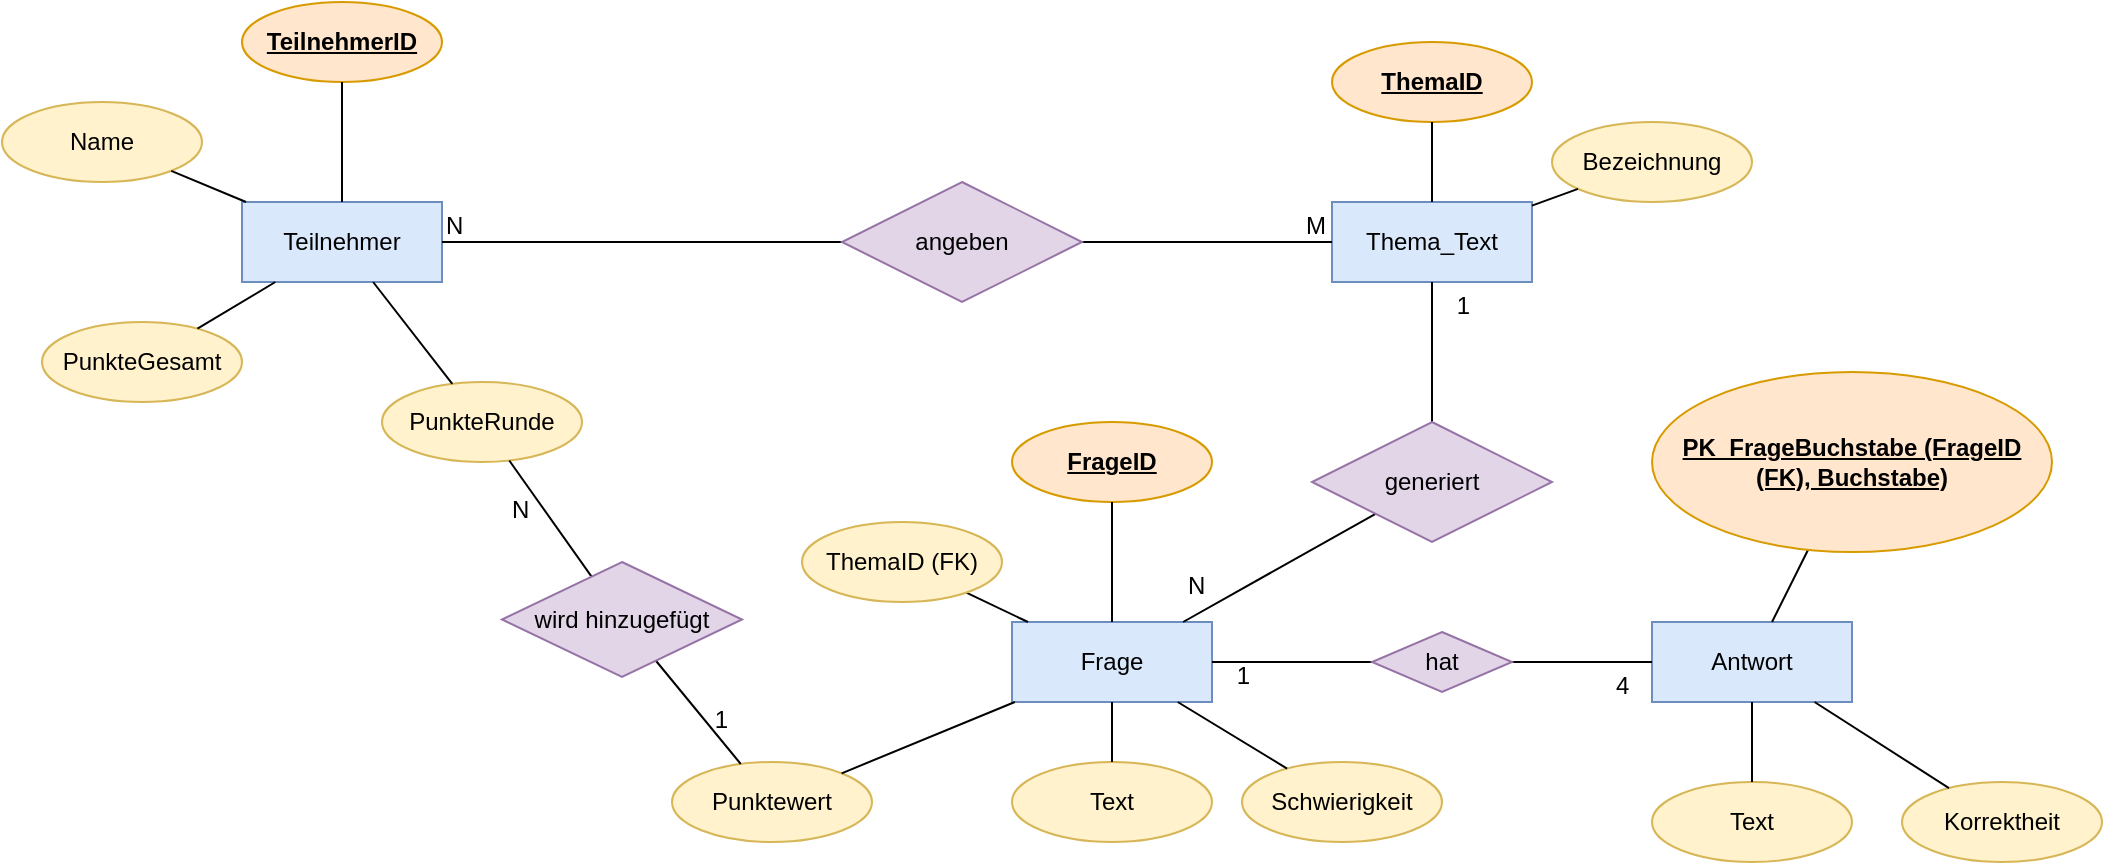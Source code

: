 <mxfile version="22.0.8" type="device">
  <diagram id="R2lEEEUBdFMjLlhIrx00" name="Page-1">
    <mxGraphModel dx="1050" dy="566" grid="1" gridSize="10" guides="1" tooltips="1" connect="1" arrows="1" fold="1" page="1" pageScale="1" pageWidth="850" pageHeight="1100" math="0" shadow="0" extFonts="Permanent Marker^https://fonts.googleapis.com/css?family=Permanent+Marker">
      <root>
        <mxCell id="0" />
        <mxCell id="1" parent="0" />
        <mxCell id="4H7mBzw6RWHi0SX0nkWX-11" value="&lt;div&gt;Teilnehmer&lt;/div&gt;" style="whiteSpace=wrap;html=1;align=center;fillColor=#dae8fc;strokeColor=#6c8ebf;" parent="1" vertex="1">
          <mxGeometry x="160" y="140" width="100" height="40" as="geometry" />
        </mxCell>
        <mxCell id="4H7mBzw6RWHi0SX0nkWX-13" value="&lt;div&gt;PunkteGesamt&lt;/div&gt;" style="ellipse;whiteSpace=wrap;html=1;align=center;fillColor=#fff2cc;strokeColor=#d6b656;" parent="1" vertex="1">
          <mxGeometry x="60" y="200" width="100" height="40" as="geometry" />
        </mxCell>
        <mxCell id="4H7mBzw6RWHi0SX0nkWX-14" value="PunkteRunde" style="ellipse;whiteSpace=wrap;html=1;align=center;fillColor=#fff2cc;strokeColor=#d6b656;" parent="1" vertex="1">
          <mxGeometry x="230" y="230" width="100" height="40" as="geometry" />
        </mxCell>
        <mxCell id="4H7mBzw6RWHi0SX0nkWX-15" value="Name" style="ellipse;whiteSpace=wrap;html=1;align=center;fillColor=#fff2cc;strokeColor=#d6b656;" parent="1" vertex="1">
          <mxGeometry x="40" y="90" width="100" height="40" as="geometry" />
        </mxCell>
        <mxCell id="x3MnHr1-KvZ2W0OG3CAU-8" value="&lt;b&gt;TeilnehmerID&lt;/b&gt;" style="ellipse;whiteSpace=wrap;html=1;align=center;fontStyle=4;fillColor=#ffe6cc;strokeColor=#d79b00;" parent="1" vertex="1">
          <mxGeometry x="160" y="40" width="100" height="40" as="geometry" />
        </mxCell>
        <mxCell id="x3MnHr1-KvZ2W0OG3CAU-10" value="&lt;div&gt;Frage&lt;/div&gt;" style="whiteSpace=wrap;html=1;align=center;fillColor=#dae8fc;strokeColor=#6c8ebf;" parent="1" vertex="1">
          <mxGeometry x="545" y="350" width="100" height="40" as="geometry" />
        </mxCell>
        <mxCell id="x3MnHr1-KvZ2W0OG3CAU-11" value="&lt;div&gt;Thema_Text&lt;/div&gt;" style="whiteSpace=wrap;html=1;align=center;fillColor=#dae8fc;strokeColor=#6c8ebf;" parent="1" vertex="1">
          <mxGeometry x="705" y="140" width="100" height="40" as="geometry" />
        </mxCell>
        <mxCell id="x3MnHr1-KvZ2W0OG3CAU-12" value="&lt;div&gt;Antwort&lt;/div&gt;" style="whiteSpace=wrap;html=1;align=center;fillColor=#dae8fc;strokeColor=#6c8ebf;" parent="1" vertex="1">
          <mxGeometry x="865" y="350" width="100" height="40" as="geometry" />
        </mxCell>
        <mxCell id="x3MnHr1-KvZ2W0OG3CAU-13" value="" style="endArrow=none;html=1;rounded=0;" parent="1" source="x3MnHr1-KvZ2W0OG3CAU-16" target="x3MnHr1-KvZ2W0OG3CAU-11" edge="1">
          <mxGeometry relative="1" as="geometry">
            <mxPoint x="610" y="160" as="sourcePoint" />
            <mxPoint x="795" y="120" as="targetPoint" />
          </mxGeometry>
        </mxCell>
        <mxCell id="x3MnHr1-KvZ2W0OG3CAU-15" value="M" style="resizable=0;html=1;whiteSpace=wrap;align=right;verticalAlign=bottom;" parent="x3MnHr1-KvZ2W0OG3CAU-13" connectable="0" vertex="1">
          <mxGeometry x="1" relative="1" as="geometry">
            <mxPoint x="-2" as="offset" />
          </mxGeometry>
        </mxCell>
        <mxCell id="x3MnHr1-KvZ2W0OG3CAU-17" value="" style="endArrow=none;html=1;rounded=0;" parent="1" source="4H7mBzw6RWHi0SX0nkWX-11" target="x3MnHr1-KvZ2W0OG3CAU-16" edge="1">
          <mxGeometry relative="1" as="geometry">
            <mxPoint x="320" y="100" as="sourcePoint" />
            <mxPoint x="510" y="100" as="targetPoint" />
          </mxGeometry>
        </mxCell>
        <mxCell id="x3MnHr1-KvZ2W0OG3CAU-18" value="N" style="resizable=0;html=1;whiteSpace=wrap;align=left;verticalAlign=bottom;" parent="x3MnHr1-KvZ2W0OG3CAU-17" connectable="0" vertex="1">
          <mxGeometry x="-1" relative="1" as="geometry" />
        </mxCell>
        <mxCell id="x3MnHr1-KvZ2W0OG3CAU-16" value="angeben" style="shape=rhombus;perimeter=rhombusPerimeter;whiteSpace=wrap;html=1;align=center;fillColor=#e1d5e7;strokeColor=#9673a6;" parent="1" vertex="1">
          <mxGeometry x="460" y="130" width="120" height="60" as="geometry" />
        </mxCell>
        <mxCell id="x3MnHr1-KvZ2W0OG3CAU-23" value="" style="endArrow=none;html=1;rounded=0;" parent="1" source="x3MnHr1-KvZ2W0OG3CAU-22" target="x3MnHr1-KvZ2W0OG3CAU-11" edge="1">
          <mxGeometry relative="1" as="geometry">
            <mxPoint x="495" y="300" as="sourcePoint" />
            <mxPoint x="655" y="300" as="targetPoint" />
            <Array as="points" />
          </mxGeometry>
        </mxCell>
        <mxCell id="x3MnHr1-KvZ2W0OG3CAU-25" value="1" style="resizable=0;html=1;whiteSpace=wrap;align=right;verticalAlign=bottom;" parent="x3MnHr1-KvZ2W0OG3CAU-23" connectable="0" vertex="1">
          <mxGeometry x="1" relative="1" as="geometry">
            <mxPoint x="20" y="20" as="offset" />
          </mxGeometry>
        </mxCell>
        <mxCell id="x3MnHr1-KvZ2W0OG3CAU-29" value="" style="endArrow=none;html=1;rounded=0;" parent="1" source="x3MnHr1-KvZ2W0OG3CAU-10" target="x3MnHr1-KvZ2W0OG3CAU-22" edge="1">
          <mxGeometry relative="1" as="geometry">
            <mxPoint x="630.556" y="350" as="sourcePoint" />
            <mxPoint x="758" y="180" as="targetPoint" />
            <Array as="points" />
          </mxGeometry>
        </mxCell>
        <mxCell id="x3MnHr1-KvZ2W0OG3CAU-30" value="N" style="resizable=0;html=1;whiteSpace=wrap;align=left;verticalAlign=bottom;" parent="x3MnHr1-KvZ2W0OG3CAU-29" connectable="0" vertex="1">
          <mxGeometry x="-1" relative="1" as="geometry">
            <mxPoint y="-10" as="offset" />
          </mxGeometry>
        </mxCell>
        <mxCell id="x3MnHr1-KvZ2W0OG3CAU-22" value="generiert" style="shape=rhombus;perimeter=rhombusPerimeter;whiteSpace=wrap;html=1;align=center;fillColor=#e1d5e7;strokeColor=#9673a6;" parent="1" vertex="1">
          <mxGeometry x="695" y="250" width="120" height="60" as="geometry" />
        </mxCell>
        <mxCell id="x3MnHr1-KvZ2W0OG3CAU-33" value="" style="endArrow=none;html=1;rounded=0;" parent="1" source="x3MnHr1-KvZ2W0OG3CAU-21" target="x3MnHr1-KvZ2W0OG3CAU-10" edge="1">
          <mxGeometry relative="1" as="geometry">
            <mxPoint x="725" y="460" as="sourcePoint" />
            <mxPoint x="645" y="370" as="targetPoint" />
          </mxGeometry>
        </mxCell>
        <mxCell id="x3MnHr1-KvZ2W0OG3CAU-35" value="1" style="resizable=0;html=1;whiteSpace=wrap;align=right;verticalAlign=bottom;" parent="x3MnHr1-KvZ2W0OG3CAU-33" connectable="0" vertex="1">
          <mxGeometry x="1" relative="1" as="geometry">
            <mxPoint x="20" y="15" as="offset" />
          </mxGeometry>
        </mxCell>
        <mxCell id="x3MnHr1-KvZ2W0OG3CAU-36" value="" style="endArrow=none;html=1;rounded=0;" parent="1" source="x3MnHr1-KvZ2W0OG3CAU-12" target="x3MnHr1-KvZ2W0OG3CAU-21" edge="1">
          <mxGeometry relative="1" as="geometry">
            <mxPoint x="865" y="370" as="sourcePoint" />
            <mxPoint x="645" y="370" as="targetPoint" />
          </mxGeometry>
        </mxCell>
        <mxCell id="x3MnHr1-KvZ2W0OG3CAU-37" value="4" style="resizable=0;html=1;whiteSpace=wrap;align=left;verticalAlign=bottom;" parent="x3MnHr1-KvZ2W0OG3CAU-36" connectable="0" vertex="1">
          <mxGeometry x="-1" relative="1" as="geometry">
            <mxPoint x="-20" y="20" as="offset" />
          </mxGeometry>
        </mxCell>
        <mxCell id="x3MnHr1-KvZ2W0OG3CAU-21" value="hat" style="shape=rhombus;perimeter=rhombusPerimeter;whiteSpace=wrap;html=1;align=center;fillColor=#e1d5e7;strokeColor=#9673a6;" parent="1" vertex="1">
          <mxGeometry x="725" y="355" width="70" height="30" as="geometry" />
        </mxCell>
        <mxCell id="x3MnHr1-KvZ2W0OG3CAU-39" value="Korrektheit" style="ellipse;whiteSpace=wrap;html=1;align=center;fillColor=#fff2cc;strokeColor=#d6b656;" parent="1" vertex="1">
          <mxGeometry x="990" y="430" width="100" height="40" as="geometry" />
        </mxCell>
        <mxCell id="x3MnHr1-KvZ2W0OG3CAU-42" value="Schwierigkeit" style="ellipse;whiteSpace=wrap;html=1;align=center;fillColor=#fff2cc;strokeColor=#d6b656;" parent="1" vertex="1">
          <mxGeometry x="660" y="420" width="100" height="40" as="geometry" />
        </mxCell>
        <mxCell id="x3MnHr1-KvZ2W0OG3CAU-44" value="&lt;div&gt;Punktewert&lt;/div&gt;" style="ellipse;whiteSpace=wrap;html=1;align=center;fillColor=#fff2cc;strokeColor=#d6b656;" parent="1" vertex="1">
          <mxGeometry x="375" y="420" width="100" height="40" as="geometry" />
        </mxCell>
        <mxCell id="x3MnHr1-KvZ2W0OG3CAU-45" value="" style="endArrow=none;html=1;rounded=0;" parent="1" source="x3MnHr1-KvZ2W0OG3CAU-44" target="x3MnHr1-KvZ2W0OG3CAU-43" edge="1">
          <mxGeometry relative="1" as="geometry">
            <mxPoint x="470" y="450" as="sourcePoint" />
            <mxPoint x="620" y="340" as="targetPoint" />
          </mxGeometry>
        </mxCell>
        <mxCell id="x3MnHr1-KvZ2W0OG3CAU-47" value="1" style="resizable=0;html=1;whiteSpace=wrap;align=right;verticalAlign=bottom;" parent="x3MnHr1-KvZ2W0OG3CAU-45" connectable="0" vertex="1">
          <mxGeometry x="1" relative="1" as="geometry">
            <mxPoint x="38" y="38" as="offset" />
          </mxGeometry>
        </mxCell>
        <mxCell id="x3MnHr1-KvZ2W0OG3CAU-48" value="" style="endArrow=none;html=1;rounded=0;" parent="1" source="4H7mBzw6RWHi0SX0nkWX-14" target="x3MnHr1-KvZ2W0OG3CAU-43" edge="1">
          <mxGeometry relative="1" as="geometry">
            <mxPoint x="274" y="368" as="sourcePoint" />
            <mxPoint x="401" y="462" as="targetPoint" />
          </mxGeometry>
        </mxCell>
        <mxCell id="x3MnHr1-KvZ2W0OG3CAU-49" value="N" style="resizable=0;html=1;whiteSpace=wrap;align=left;verticalAlign=bottom;" parent="x3MnHr1-KvZ2W0OG3CAU-48" connectable="0" vertex="1">
          <mxGeometry x="-1" relative="1" as="geometry">
            <mxPoint x="-1" y="33" as="offset" />
          </mxGeometry>
        </mxCell>
        <mxCell id="x3MnHr1-KvZ2W0OG3CAU-43" value="wird hinzugefügt" style="shape=rhombus;perimeter=rhombusPerimeter;whiteSpace=wrap;html=1;align=center;fillColor=#e1d5e7;strokeColor=#9673a6;" parent="1" vertex="1">
          <mxGeometry x="290" y="320" width="120" height="57.5" as="geometry" />
        </mxCell>
        <mxCell id="x3MnHr1-KvZ2W0OG3CAU-51" value="&lt;b&gt;ThemaID&lt;/b&gt;" style="ellipse;whiteSpace=wrap;html=1;align=center;fontStyle=4;fillColor=#ffe6cc;strokeColor=#d79b00;" parent="1" vertex="1">
          <mxGeometry x="705" y="60" width="100" height="40" as="geometry" />
        </mxCell>
        <mxCell id="x3MnHr1-KvZ2W0OG3CAU-52" value="Bezeichnung" style="ellipse;whiteSpace=wrap;html=1;align=center;fillColor=#fff2cc;strokeColor=#d6b656;" parent="1" vertex="1">
          <mxGeometry x="815" y="100" width="100" height="40" as="geometry" />
        </mxCell>
        <mxCell id="x3MnHr1-KvZ2W0OG3CAU-53" value="&lt;div&gt;&lt;b&gt;FrageID&lt;/b&gt;&lt;/div&gt;" style="ellipse;whiteSpace=wrap;html=1;align=center;fontStyle=4;fillColor=#ffe6cc;strokeColor=#d79b00;" parent="1" vertex="1">
          <mxGeometry x="545" y="250" width="100" height="40" as="geometry" />
        </mxCell>
        <mxCell id="x3MnHr1-KvZ2W0OG3CAU-54" value="Text" style="ellipse;whiteSpace=wrap;html=1;align=center;fillColor=#fff2cc;strokeColor=#d6b656;" parent="1" vertex="1">
          <mxGeometry x="545" y="420" width="100" height="40" as="geometry" />
        </mxCell>
        <mxCell id="x3MnHr1-KvZ2W0OG3CAU-55" value="&lt;div&gt;Text&lt;/div&gt;" style="ellipse;whiteSpace=wrap;html=1;align=center;fillColor=#fff2cc;strokeColor=#d6b656;" parent="1" vertex="1">
          <mxGeometry x="865" y="430" width="100" height="40" as="geometry" />
        </mxCell>
        <mxCell id="x3MnHr1-KvZ2W0OG3CAU-57" value="" style="endArrow=none;html=1;rounded=0;" parent="1" source="4H7mBzw6RWHi0SX0nkWX-11" target="x3MnHr1-KvZ2W0OG3CAU-8" edge="1">
          <mxGeometry relative="1" as="geometry">
            <mxPoint x="200" y="180" as="sourcePoint" />
            <mxPoint x="200" y="100" as="targetPoint" />
          </mxGeometry>
        </mxCell>
        <mxCell id="x3MnHr1-KvZ2W0OG3CAU-58" value="" style="endArrow=none;html=1;rounded=0;" parent="1" source="4H7mBzw6RWHi0SX0nkWX-11" target="4H7mBzw6RWHi0SX0nkWX-15" edge="1">
          <mxGeometry relative="1" as="geometry">
            <mxPoint x="93.67" y="150" as="sourcePoint" />
            <mxPoint x="130" y="140" as="targetPoint" />
          </mxGeometry>
        </mxCell>
        <mxCell id="x3MnHr1-KvZ2W0OG3CAU-59" value="" style="endArrow=none;html=1;rounded=0;" parent="1" source="x3MnHr1-KvZ2W0OG3CAU-51" target="x3MnHr1-KvZ2W0OG3CAU-11" edge="1">
          <mxGeometry relative="1" as="geometry">
            <mxPoint x="390" y="280" as="sourcePoint" />
            <mxPoint x="550" y="280" as="targetPoint" />
          </mxGeometry>
        </mxCell>
        <mxCell id="x3MnHr1-KvZ2W0OG3CAU-60" value="" style="endArrow=none;html=1;rounded=0;" parent="1" source="x3MnHr1-KvZ2W0OG3CAU-11" target="x3MnHr1-KvZ2W0OG3CAU-52" edge="1">
          <mxGeometry relative="1" as="geometry">
            <mxPoint x="390" y="280" as="sourcePoint" />
            <mxPoint x="550" y="280" as="targetPoint" />
          </mxGeometry>
        </mxCell>
        <mxCell id="x3MnHr1-KvZ2W0OG3CAU-62" value="" style="endArrow=none;html=1;rounded=0;" parent="1" source="x3MnHr1-KvZ2W0OG3CAU-10" target="x3MnHr1-KvZ2W0OG3CAU-53" edge="1">
          <mxGeometry relative="1" as="geometry">
            <mxPoint x="440" y="250" as="sourcePoint" />
            <mxPoint x="600" y="250" as="targetPoint" />
          </mxGeometry>
        </mxCell>
        <mxCell id="x3MnHr1-KvZ2W0OG3CAU-63" value="" style="endArrow=none;html=1;rounded=0;" parent="1" source="x3MnHr1-KvZ2W0OG3CAU-12" target="Jp8BMERL2rHUIy3x93HC-3" edge="1">
          <mxGeometry relative="1" as="geometry">
            <mxPoint x="440" y="250" as="sourcePoint" />
            <mxPoint x="915" y="290" as="targetPoint" />
          </mxGeometry>
        </mxCell>
        <mxCell id="x3MnHr1-KvZ2W0OG3CAU-64" value="" style="endArrow=none;html=1;rounded=0;" parent="1" source="x3MnHr1-KvZ2W0OG3CAU-12" target="x3MnHr1-KvZ2W0OG3CAU-39" edge="1">
          <mxGeometry relative="1" as="geometry">
            <mxPoint x="600" y="330" as="sourcePoint" />
            <mxPoint x="760" y="330" as="targetPoint" />
          </mxGeometry>
        </mxCell>
        <mxCell id="x3MnHr1-KvZ2W0OG3CAU-65" value="" style="endArrow=none;html=1;rounded=0;" parent="1" source="x3MnHr1-KvZ2W0OG3CAU-55" target="x3MnHr1-KvZ2W0OG3CAU-12" edge="1">
          <mxGeometry relative="1" as="geometry">
            <mxPoint x="600" y="330" as="sourcePoint" />
            <mxPoint x="760" y="330" as="targetPoint" />
          </mxGeometry>
        </mxCell>
        <mxCell id="x3MnHr1-KvZ2W0OG3CAU-66" value="" style="endArrow=none;html=1;rounded=0;" parent="1" source="x3MnHr1-KvZ2W0OG3CAU-10" target="x3MnHr1-KvZ2W0OG3CAU-42" edge="1">
          <mxGeometry relative="1" as="geometry">
            <mxPoint x="600" y="330" as="sourcePoint" />
            <mxPoint x="760" y="330" as="targetPoint" />
          </mxGeometry>
        </mxCell>
        <mxCell id="x3MnHr1-KvZ2W0OG3CAU-68" value="" style="endArrow=none;html=1;rounded=0;" parent="1" source="x3MnHr1-KvZ2W0OG3CAU-10" target="x3MnHr1-KvZ2W0OG3CAU-54" edge="1">
          <mxGeometry relative="1" as="geometry">
            <mxPoint x="600" y="330" as="sourcePoint" />
            <mxPoint x="760" y="330" as="targetPoint" />
          </mxGeometry>
        </mxCell>
        <mxCell id="x3MnHr1-KvZ2W0OG3CAU-69" value="" style="endArrow=none;html=1;rounded=0;" parent="1" source="x3MnHr1-KvZ2W0OG3CAU-10" target="x3MnHr1-KvZ2W0OG3CAU-44" edge="1">
          <mxGeometry relative="1" as="geometry">
            <mxPoint x="480" y="330" as="sourcePoint" />
            <mxPoint x="640" y="330" as="targetPoint" />
          </mxGeometry>
        </mxCell>
        <mxCell id="x3MnHr1-KvZ2W0OG3CAU-73" value="" style="endArrow=none;html=1;rounded=0;" parent="1" source="4H7mBzw6RWHi0SX0nkWX-11" target="4H7mBzw6RWHi0SX0nkWX-13" edge="1">
          <mxGeometry relative="1" as="geometry">
            <mxPoint x="170" y="390" as="sourcePoint" />
            <mxPoint x="570" y="410" as="targetPoint" />
          </mxGeometry>
        </mxCell>
        <mxCell id="x3MnHr1-KvZ2W0OG3CAU-74" value="" style="endArrow=none;html=1;rounded=0;" parent="1" source="4H7mBzw6RWHi0SX0nkWX-11" target="4H7mBzw6RWHi0SX0nkWX-14" edge="1">
          <mxGeometry relative="1" as="geometry">
            <mxPoint x="224.286" y="390" as="sourcePoint" />
            <mxPoint x="570" y="410" as="targetPoint" />
          </mxGeometry>
        </mxCell>
        <mxCell id="x3MnHr1-KvZ2W0OG3CAU-77" value="" style="endArrow=none;html=1;rounded=0;" parent="1" source="Jp8BMERL2rHUIy3x93HC-2" target="x3MnHr1-KvZ2W0OG3CAU-10" edge="1">
          <mxGeometry relative="1" as="geometry">
            <mxPoint x="522.16" y="335.314" as="sourcePoint" />
            <mxPoint x="740" y="340" as="targetPoint" />
          </mxGeometry>
        </mxCell>
        <mxCell id="Jp8BMERL2rHUIy3x93HC-2" value="&lt;div&gt;ThemaID (FK)&lt;/div&gt;" style="ellipse;whiteSpace=wrap;html=1;align=center;fillColor=#fff2cc;strokeColor=#d6b656;" vertex="1" parent="1">
          <mxGeometry x="440" y="300" width="100" height="40" as="geometry" />
        </mxCell>
        <mxCell id="Jp8BMERL2rHUIy3x93HC-3" value="&lt;b&gt;PK_FrageBuchstabe (FrageID (FK), Buchstabe)&lt;/b&gt;" style="ellipse;whiteSpace=wrap;html=1;align=center;fontStyle=4;fillColor=#ffe6cc;strokeColor=#d79b00;" vertex="1" parent="1">
          <mxGeometry x="865" y="225" width="200" height="90" as="geometry" />
        </mxCell>
      </root>
    </mxGraphModel>
  </diagram>
</mxfile>
